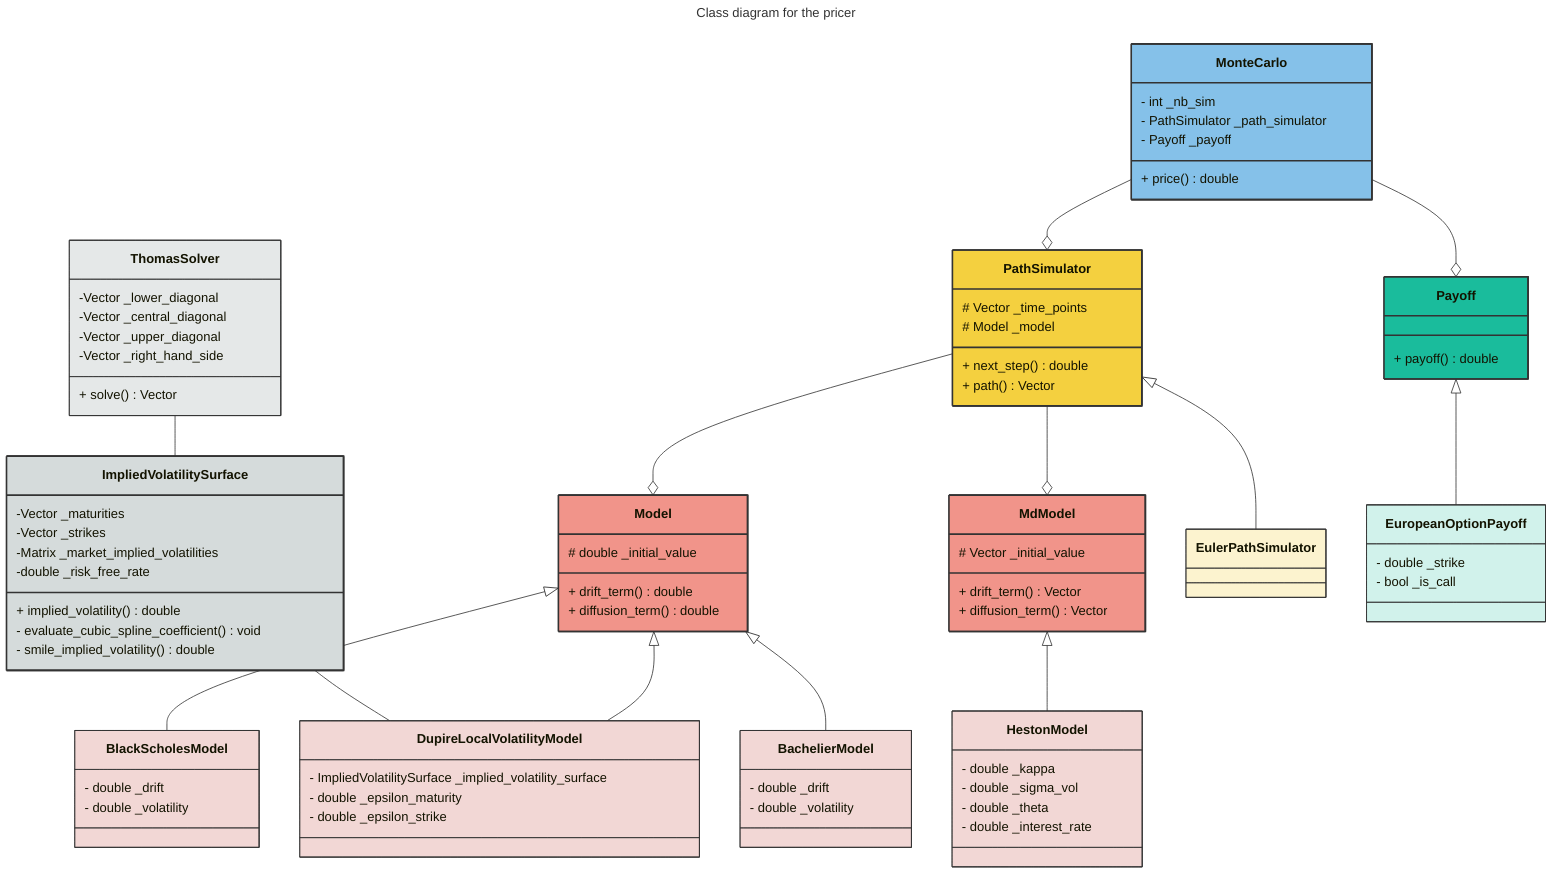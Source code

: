 ---
title: Class diagram for the pricer
---
classDiagram

    %% Classes
    class ThomasSolver{
      -Vector _lower_diagonal
      -Vector _central_diagonal
      -Vector _upper_diagonal
      -Vector _right_hand_side
      + solve() Vector
    }

    class ImpliedVolatilitySurface{
      -Vector _maturities
      -Vector _strikes
      -Matrix _market_implied_volatilities
      -double _risk_free_rate
      + implied_volatility() double
      - evaluate_cubic_spline_coefficient() void
      - smile_implied_volatility() double
    }

    class MdModel{
      # Vector _initial_value
      + drift_term() Vector
      + diffusion_term() Vector
    }

    class Model{
      # double _initial_value
      + drift_term() double
      + diffusion_term() double
    }

    class BlackScholesModel{
      - double _drift
      - double _volatility
    }

    class BachelierModel{
      - double _drift
      - double _volatility
    }

    class DupireLocalVolatilityModel{
      - ImpliedVolatilitySurface _implied_volatility_surface
      - double _epsilon_maturity
      - double _epsilon_strike
    }

    class HestonModel{
      - double _kappa
	  - double _sigma_vol
	  - double _theta
	  - double _interest_rate
    }

    class PathSimulator{
      # Vector _time_points
      # Model _model
      + next_step() double
      + path() Vector
    }

    class EulerPathSimulator{
    }

    class Payoff{
        + payoff() double
    }

    class MonteCarlo{
        - int _nb_sim
        - PathSimulator _path_simulator
        - Payoff _payoff
        + price() double
    }

    class EuropeanOptionPayoff{
        - double _strike
        - bool _is_call
    }

    %% Links and interactions
    ThomasSolver -- ImpliedVolatilitySurface
    ImpliedVolatilitySurface -- DupireLocalVolatilityModel
    PathSimulator --o Model
    PathSimulator --o MdModel
    MonteCarlo --o PathSimulator
    MonteCarlo --o Payoff
    Model <|-- BlackScholesModel
    Model <|-- DupireLocalVolatilityModel
    Model <|-- BachelierModel
    MdModel <|-- HestonModel
    PathSimulator <|-- EulerPathSimulator
    Payoff <|-- EuropeanOptionPayoff

    %% Style
    style Model fill:#f1948a,stroke:#333,stroke-width:2px
    style MdModel fill:#f1948a,stroke:#333,stroke-width:2px
    style BlackScholesModel fill:#f2d7d5 ,stroke:#333,stroke-width:1px
    style BachelierModel fill:#f2d7d5 ,stroke:#333,stroke-width:1px
    style DupireLocalVolatilityModel fill:#f2d7d5 ,stroke:#333,stroke-width:1px
    style HestonModel fill:#f2d7d5 ,stroke:#333,stroke-width:1px
     
    style Payoff fill: #1abc9c ,stroke:#333,stroke-width:2px
    style EuropeanOptionPayoff fill: #d1f2eb ,stroke:#333,stroke-width:1px

    style PathSimulator fill: #f4d03f,stroke:#333,stroke-width:2px
    style EulerPathSimulator fill: #fcf3cf ,stroke:#333,stroke-width:1px

    style MonteCarlo fill: #85c1e9  ,stroke:#333,stroke-width:2px
 
    style ImpliedVolatilitySurface fill:   #d5dbdb    ,stroke:#333,stroke-width:2px
    style ThomasSolver fill: #e5e8e8  ,stroke:#333,stroke-width:1px
 

    style Mineral fill:#bbf,stroke:#f66,stroke-width:2px,color:#fff,stroke-dasharray: 5 5